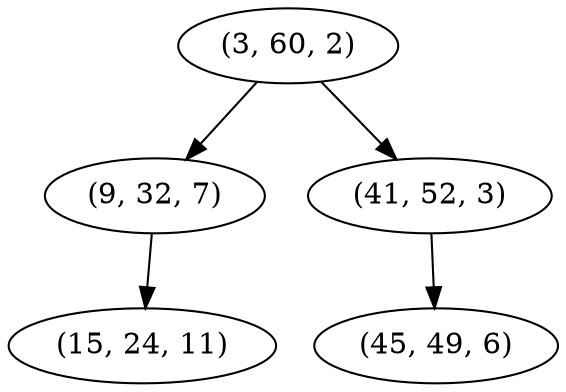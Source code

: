 digraph tree {
    "(3, 60, 2)";
    "(9, 32, 7)";
    "(15, 24, 11)";
    "(41, 52, 3)";
    "(45, 49, 6)";
    "(3, 60, 2)" -> "(9, 32, 7)";
    "(3, 60, 2)" -> "(41, 52, 3)";
    "(9, 32, 7)" -> "(15, 24, 11)";
    "(41, 52, 3)" -> "(45, 49, 6)";
}
